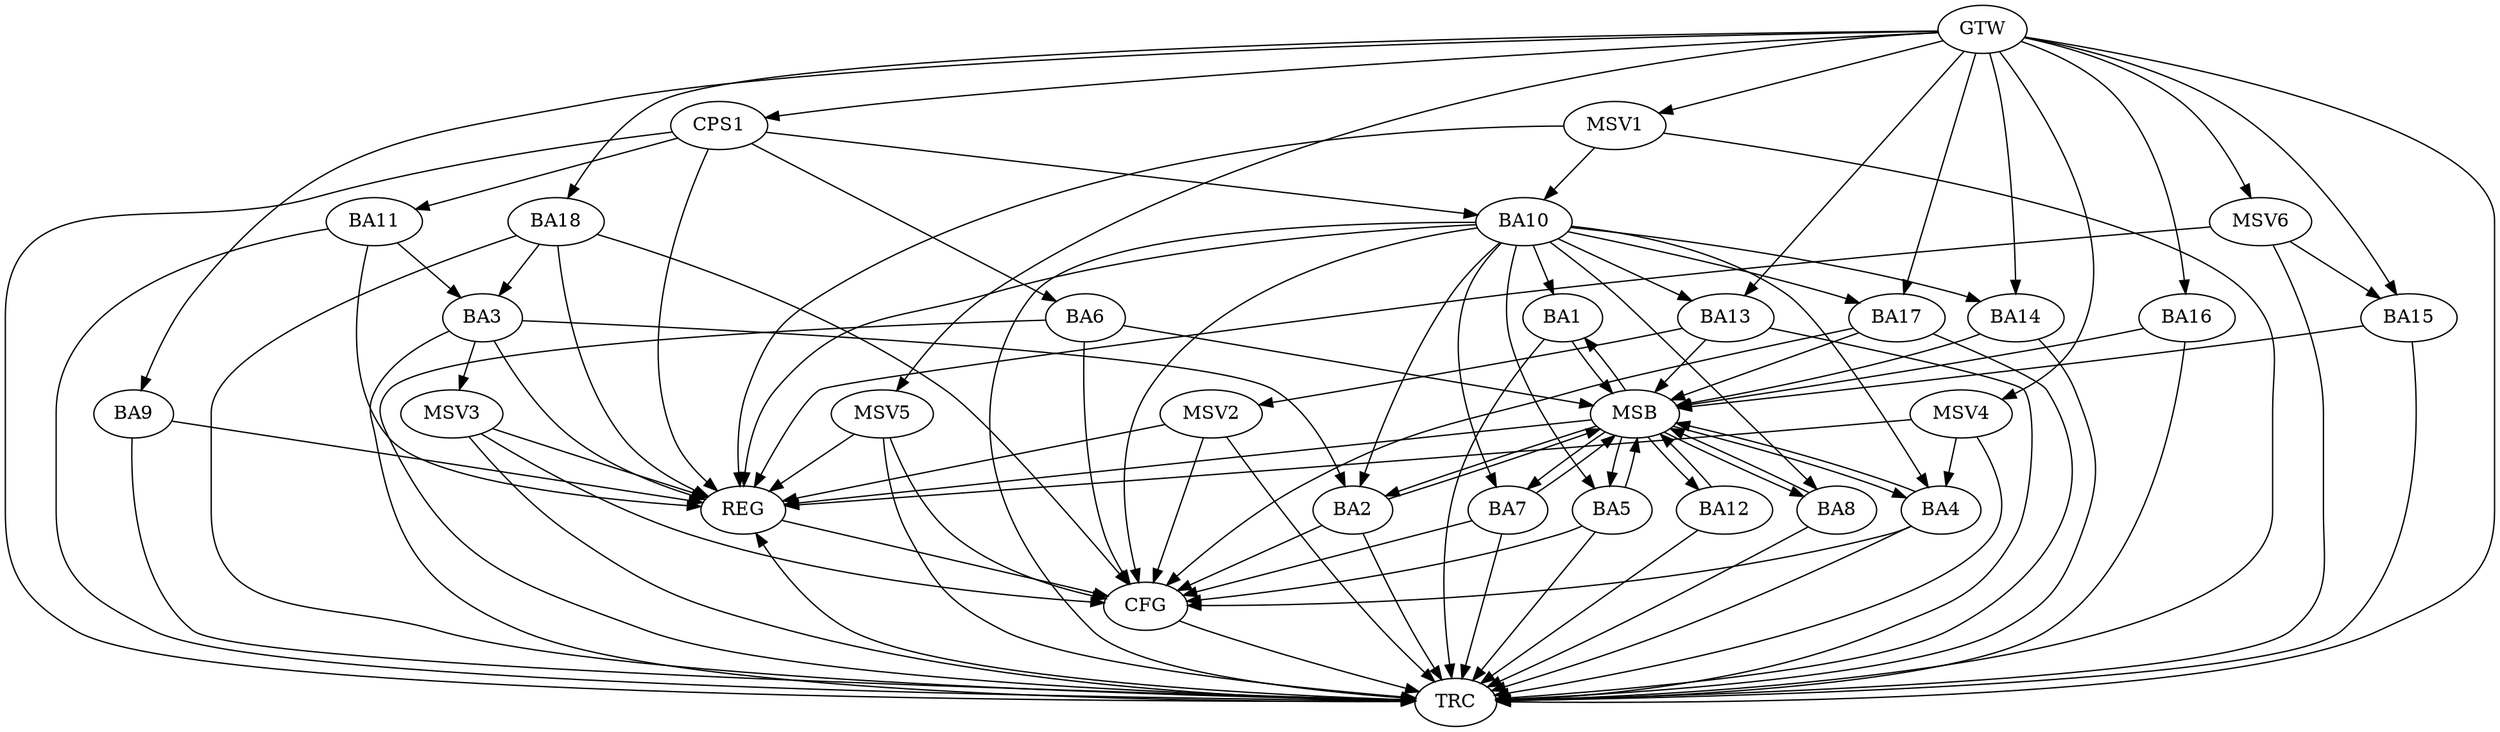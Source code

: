 strict digraph G {
  BA1 [ label="BA1" ];
  BA2 [ label="BA2" ];
  BA3 [ label="BA3" ];
  BA4 [ label="BA4" ];
  BA5 [ label="BA5" ];
  BA6 [ label="BA6" ];
  BA7 [ label="BA7" ];
  BA8 [ label="BA8" ];
  BA9 [ label="BA9" ];
  BA10 [ label="BA10" ];
  BA11 [ label="BA11" ];
  BA12 [ label="BA12" ];
  BA13 [ label="BA13" ];
  BA14 [ label="BA14" ];
  BA15 [ label="BA15" ];
  BA16 [ label="BA16" ];
  BA17 [ label="BA17" ];
  BA18 [ label="BA18" ];
  CPS1 [ label="CPS1" ];
  GTW [ label="GTW" ];
  REG [ label="REG" ];
  MSB [ label="MSB" ];
  CFG [ label="CFG" ];
  TRC [ label="TRC" ];
  MSV1 [ label="MSV1" ];
  MSV2 [ label="MSV2" ];
  MSV3 [ label="MSV3" ];
  MSV4 [ label="MSV4" ];
  MSV5 [ label="MSV5" ];
  MSV6 [ label="MSV6" ];
  BA3 -> BA2;
  BA10 -> BA1;
  BA11 -> BA3;
  BA18 -> BA3;
  CPS1 -> BA11;
  CPS1 -> BA6;
  CPS1 -> BA10;
  GTW -> BA9;
  GTW -> BA13;
  GTW -> BA14;
  GTW -> BA15;
  GTW -> BA16;
  GTW -> BA17;
  GTW -> BA18;
  GTW -> CPS1;
  BA3 -> REG;
  BA9 -> REG;
  BA10 -> REG;
  BA11 -> REG;
  BA18 -> REG;
  CPS1 -> REG;
  BA1 -> MSB;
  MSB -> BA2;
  MSB -> REG;
  BA2 -> MSB;
  MSB -> BA1;
  BA4 -> MSB;
  BA5 -> MSB;
  BA6 -> MSB;
  MSB -> BA4;
  BA7 -> MSB;
  BA8 -> MSB;
  MSB -> BA5;
  BA12 -> MSB;
  BA13 -> MSB;
  BA14 -> MSB;
  MSB -> BA12;
  BA15 -> MSB;
  MSB -> BA8;
  BA16 -> MSB;
  BA17 -> MSB;
  MSB -> BA7;
  BA2 -> CFG;
  BA10 -> CFG;
  BA7 -> CFG;
  BA6 -> CFG;
  BA4 -> CFG;
  BA17 -> CFG;
  BA18 -> CFG;
  BA5 -> CFG;
  REG -> CFG;
  BA1 -> TRC;
  BA2 -> TRC;
  BA3 -> TRC;
  BA4 -> TRC;
  BA5 -> TRC;
  BA6 -> TRC;
  BA7 -> TRC;
  BA8 -> TRC;
  BA9 -> TRC;
  BA10 -> TRC;
  BA11 -> TRC;
  BA12 -> TRC;
  BA13 -> TRC;
  BA14 -> TRC;
  BA15 -> TRC;
  BA16 -> TRC;
  BA17 -> TRC;
  BA18 -> TRC;
  CPS1 -> TRC;
  GTW -> TRC;
  CFG -> TRC;
  TRC -> REG;
  BA10 -> BA17;
  BA10 -> BA7;
  BA10 -> BA2;
  BA10 -> BA13;
  BA10 -> BA14;
  BA10 -> BA4;
  BA10 -> BA5;
  BA10 -> BA8;
  MSV1 -> BA10;
  GTW -> MSV1;
  MSV1 -> REG;
  MSV1 -> TRC;
  BA13 -> MSV2;
  MSV2 -> REG;
  MSV2 -> TRC;
  MSV2 -> CFG;
  BA3 -> MSV3;
  MSV3 -> REG;
  MSV3 -> TRC;
  MSV3 -> CFG;
  MSV4 -> BA4;
  GTW -> MSV4;
  MSV4 -> REG;
  MSV4 -> TRC;
  GTW -> MSV5;
  MSV5 -> REG;
  MSV5 -> TRC;
  MSV5 -> CFG;
  MSV6 -> BA15;
  GTW -> MSV6;
  MSV6 -> REG;
  MSV6 -> TRC;
}
